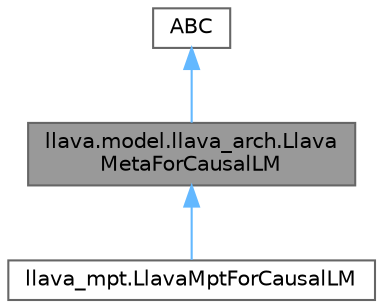 digraph "llava.model.llava_arch.LlavaMetaForCausalLM"
{
 // LATEX_PDF_SIZE
  bgcolor="transparent";
  edge [fontname=Helvetica,fontsize=10,labelfontname=Helvetica,labelfontsize=10];
  node [fontname=Helvetica,fontsize=10,shape=box,height=0.2,width=0.4];
  Node1 [id="Node000001",label="llava.model.llava_arch.Llava\lMetaForCausalLM",height=0.2,width=0.4,color="gray40", fillcolor="grey60", style="filled", fontcolor="black",tooltip="LLaVA 모델의 추상 클래스"];
  Node2 -> Node1 [id="edge1_Node000001_Node000002",dir="back",color="steelblue1",style="solid",tooltip=" "];
  Node2 [id="Node000002",label="ABC",height=0.2,width=0.4,color="gray40", fillcolor="white", style="filled",tooltip=" "];
  Node1 -> Node3 [id="edge2_Node000001_Node000003",dir="back",color="steelblue1",style="solid",tooltip=" "];
  Node3 [id="Node000003",label="llava_mpt.LlavaMptForCausalLM",height=0.2,width=0.4,color="gray40", fillcolor="white", style="filled",URL="$classllava__mpt_1_1_llava_mpt_for_causal_l_m.html",tooltip="LLaVA MPT 변형을 통한 Causal Language Model 구현"];
}
